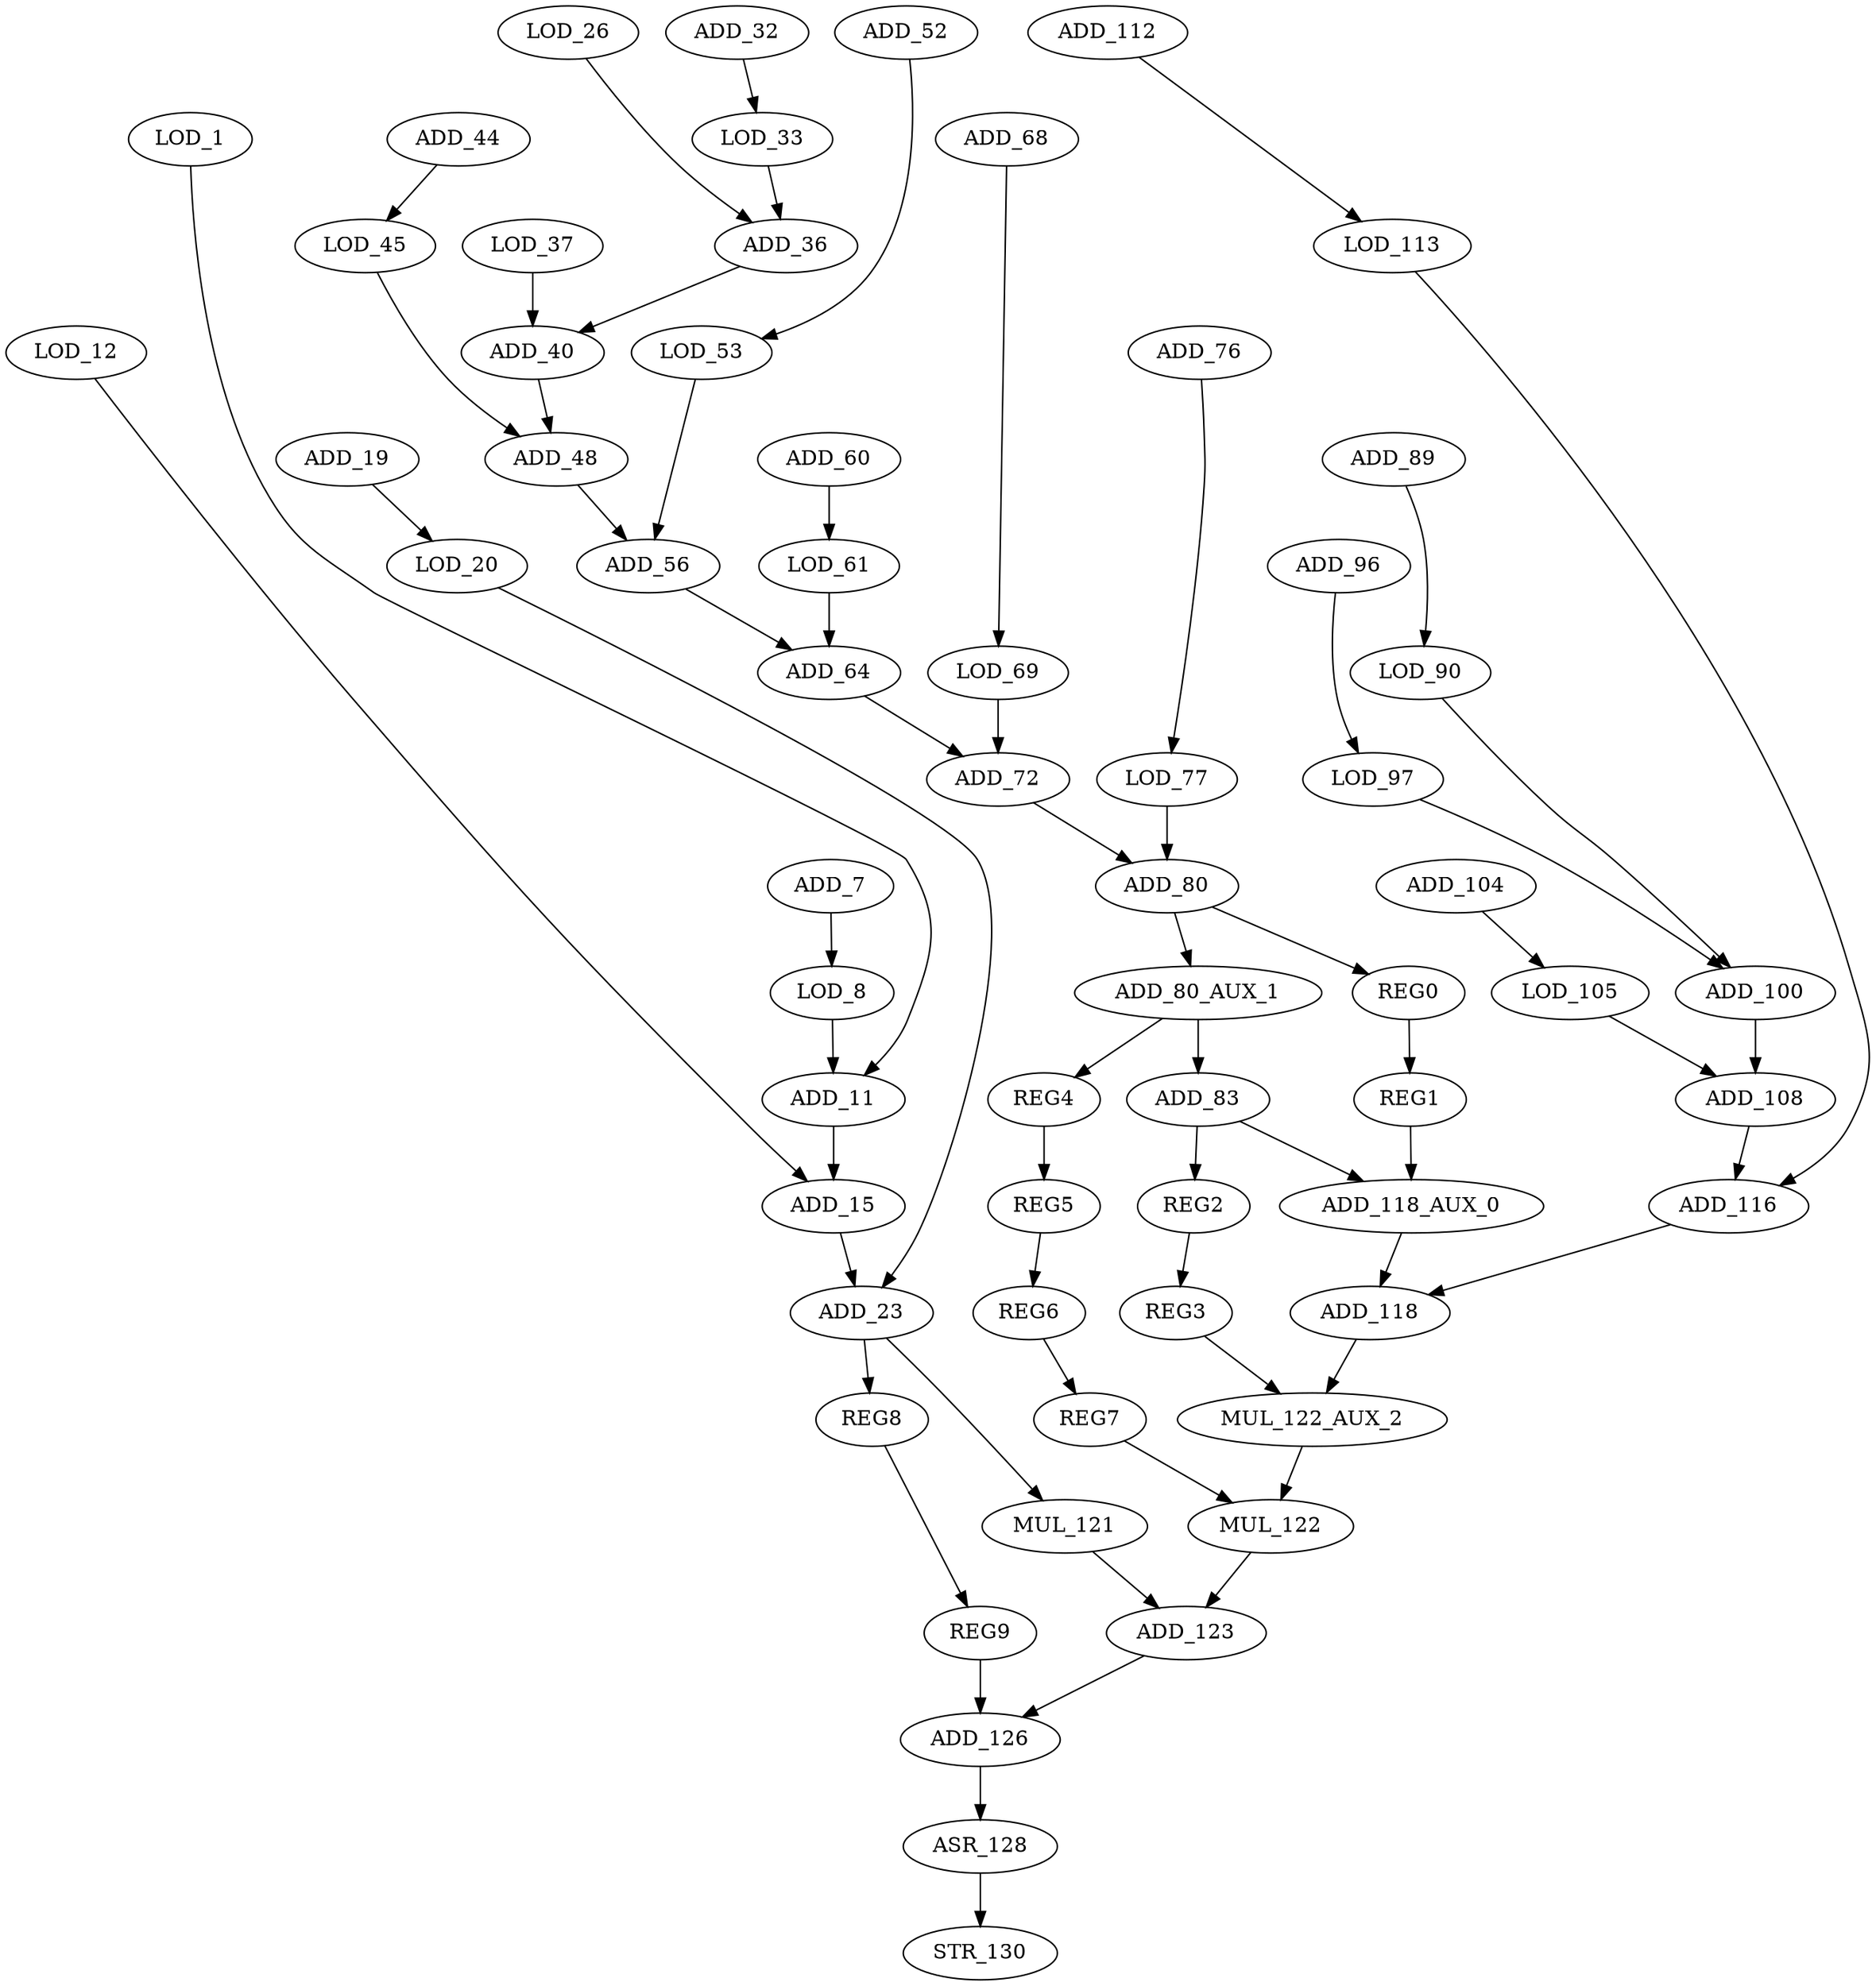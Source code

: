 digraph G {
    LOD_33;
    ADD_36;
    LOD_12;
    ADD_15;
    LOD_37;
    ADD_40;
    ADD_68;
    LOD_69;
    MUL_121;
    ADD_123;
    LOD_90;
    ADD_100;
    ADD_23;
    REG8;
    ADD_118;
    MUL_122_AUX_2;
    LOD_61;
    ADD_64;
    ADD_83;
    ADD_118_AUX_0;
    REG2;
    ADD_19;
    LOD_20;
    ADD_72;
    ADD_80;
    ADD_89;
    ADD_104;
    LOD_105;
    ASR_128;
    STR_130;
    ADD_80_AUX_1;
    REG4;
    ADD_60;
    LOD_1;
    ADD_11;
    ADD_7;
    LOD_8;
    ADD_48;
    ADD_108;
    LOD_26;
    ADD_116;
    ADD_96;
    LOD_97;
    MUL_122;
    LOD_53;
    ADD_56;
    LOD_45;
    ADD_44;
    ADD_52;
    LOD_113;
    ADD_126;
    ADD_32;
    LOD_77;
    REG0;
    ADD_112;
    ADD_76;
    REG5;
    REG6;
    REG7;
    REG3;
    REG9;
    REG1;
    LOD_33 -> ADD_36 [weight=0];
    ADD_36 -> ADD_40 [weight=0];
    LOD_12 -> ADD_15 [weight=0];
    ADD_15 -> ADD_23 [weight=0];
    LOD_37 -> ADD_40 [weight=1];
    ADD_40 -> ADD_48 [weight=0];
    ADD_68 -> LOD_69 [weight=0];
    LOD_69 -> ADD_72 [weight=1];
    MUL_121 -> ADD_123 [weight=0];
    ADD_123 -> ADD_126 [weight=0];
    LOD_90 -> ADD_100 [weight=0];
    ADD_100 -> ADD_108 [weight=1];
    ADD_23 -> MUL_121 [weight=0];
    ADD_23 -> REG8 [weight=0];
    REG8 -> REG9 [weight=0];
    ADD_118 -> MUL_122_AUX_2 [weight=0];
    MUL_122_AUX_2 -> MUL_122 [weight=0];
    LOD_61 -> ADD_64 [weight=1];
    ADD_64 -> ADD_72 [weight=0];
    ADD_83 -> ADD_118_AUX_0 [weight=0];
    ADD_83 -> REG2 [weight=0];
    ADD_118_AUX_0 -> ADD_118 [weight=0];
    REG2 -> REG3 [weight=0];
    ADD_19 -> LOD_20 [weight=0];
    LOD_20 -> ADD_23 [weight=0];
    ADD_72 -> ADD_80 [weight=0];
    ADD_80 -> ADD_80_AUX_1 [weight=0];
    ADD_80 -> REG0 [weight=0];
    ADD_89 -> LOD_90 [weight=0];
    ADD_104 -> LOD_105 [weight=0];
    LOD_105 -> ADD_108 [weight=0];
    ASR_128 -> STR_130 [weight=0];
    ADD_80_AUX_1 -> ADD_83 [weight=1];
    ADD_80_AUX_1 -> REG4 [weight=0];
    REG4 -> REG5 [weight=0];
    ADD_60 -> LOD_61 [weight=2];
    LOD_1 -> ADD_11 [weight=0];
    ADD_11 -> ADD_15 [weight=0];
    ADD_7 -> LOD_8 [weight=0];
    LOD_8 -> ADD_11 [weight=0];
    ADD_48 -> ADD_56 [weight=0];
    ADD_108 -> ADD_116 [weight=0];
    LOD_26 -> ADD_36 [weight=0];
    ADD_116 -> ADD_118 [weight=0];
    ADD_96 -> LOD_97 [weight=0];
    LOD_97 -> ADD_100 [weight=0];
    MUL_122 -> ADD_123 [weight=0];
    LOD_53 -> ADD_56 [weight=0];
    ADD_56 -> ADD_64 [weight=0];
    LOD_45 -> ADD_48 [weight=0];
    ADD_44 -> LOD_45 [weight=0];
    ADD_52 -> LOD_53 [weight=0];
    LOD_113 -> ADD_116 [weight=0];
    ADD_126 -> ASR_128 [weight=0];
    ADD_32 -> LOD_33 [weight=0];
    LOD_77 -> ADD_80 [weight=1];
    REG0 -> REG1 [weight=0];
    ADD_112 -> LOD_113 [weight=0];
    ADD_76 -> LOD_77 [weight=0];
    REG5 -> REG6 [weight=0];
    REG6 -> REG7 [weight=0];
    REG7 -> MUL_122 [weight=0];
    REG3 -> MUL_122_AUX_2 [weight=0];
    REG9 -> ADD_126 [weight=2];
    REG1 -> ADD_118_AUX_0 [weight=0];
}
